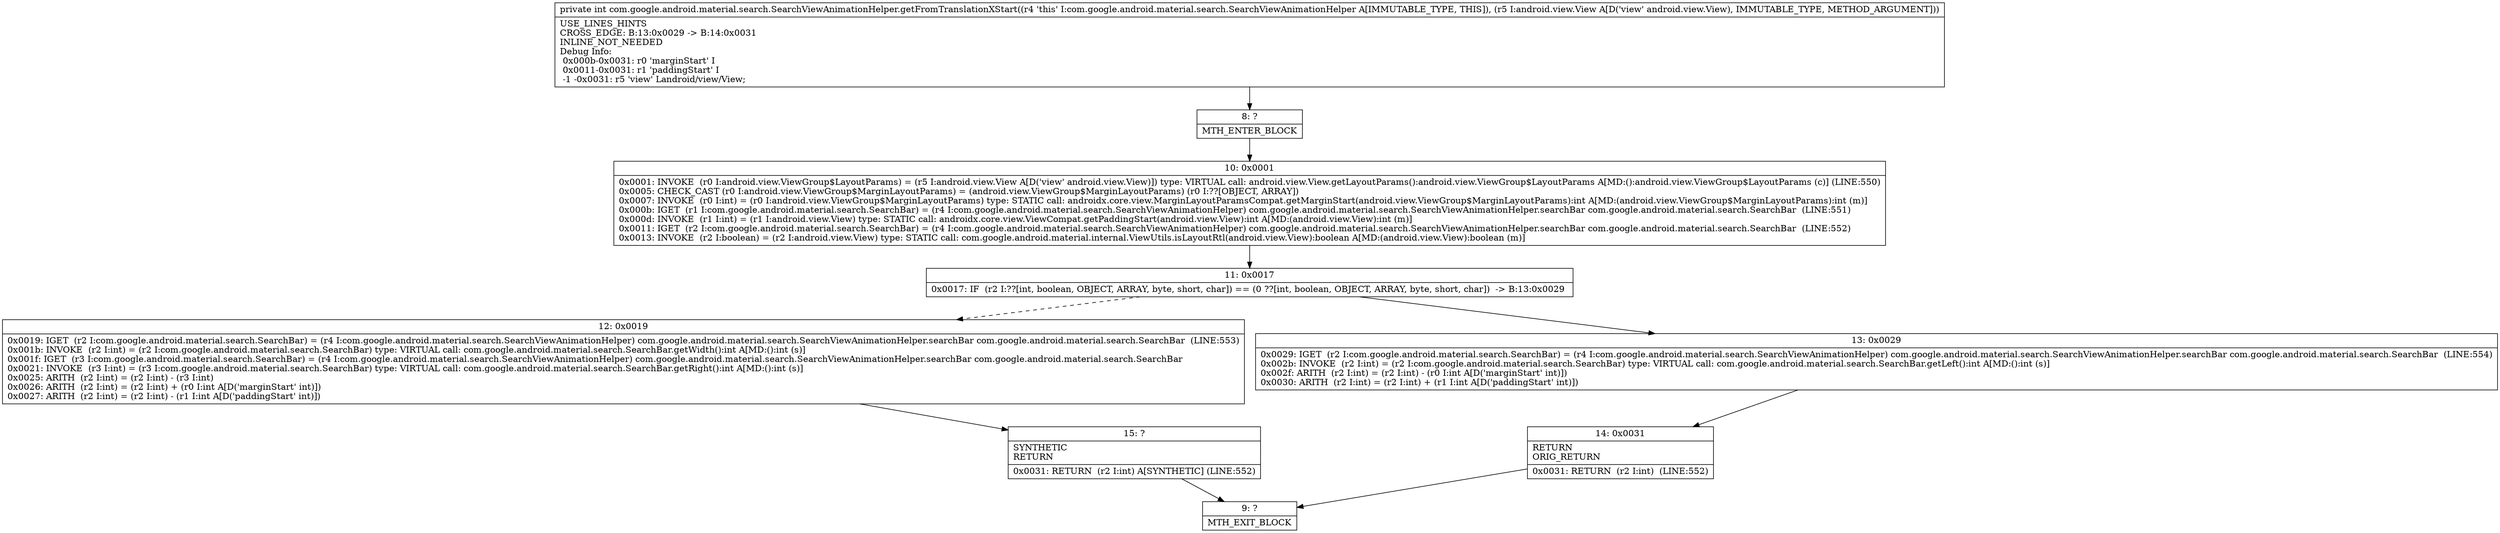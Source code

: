 digraph "CFG forcom.google.android.material.search.SearchViewAnimationHelper.getFromTranslationXStart(Landroid\/view\/View;)I" {
Node_8 [shape=record,label="{8\:\ ?|MTH_ENTER_BLOCK\l}"];
Node_10 [shape=record,label="{10\:\ 0x0001|0x0001: INVOKE  (r0 I:android.view.ViewGroup$LayoutParams) = (r5 I:android.view.View A[D('view' android.view.View)]) type: VIRTUAL call: android.view.View.getLayoutParams():android.view.ViewGroup$LayoutParams A[MD:():android.view.ViewGroup$LayoutParams (c)] (LINE:550)\l0x0005: CHECK_CAST (r0 I:android.view.ViewGroup$MarginLayoutParams) = (android.view.ViewGroup$MarginLayoutParams) (r0 I:??[OBJECT, ARRAY]) \l0x0007: INVOKE  (r0 I:int) = (r0 I:android.view.ViewGroup$MarginLayoutParams) type: STATIC call: androidx.core.view.MarginLayoutParamsCompat.getMarginStart(android.view.ViewGroup$MarginLayoutParams):int A[MD:(android.view.ViewGroup$MarginLayoutParams):int (m)]\l0x000b: IGET  (r1 I:com.google.android.material.search.SearchBar) = (r4 I:com.google.android.material.search.SearchViewAnimationHelper) com.google.android.material.search.SearchViewAnimationHelper.searchBar com.google.android.material.search.SearchBar  (LINE:551)\l0x000d: INVOKE  (r1 I:int) = (r1 I:android.view.View) type: STATIC call: androidx.core.view.ViewCompat.getPaddingStart(android.view.View):int A[MD:(android.view.View):int (m)]\l0x0011: IGET  (r2 I:com.google.android.material.search.SearchBar) = (r4 I:com.google.android.material.search.SearchViewAnimationHelper) com.google.android.material.search.SearchViewAnimationHelper.searchBar com.google.android.material.search.SearchBar  (LINE:552)\l0x0013: INVOKE  (r2 I:boolean) = (r2 I:android.view.View) type: STATIC call: com.google.android.material.internal.ViewUtils.isLayoutRtl(android.view.View):boolean A[MD:(android.view.View):boolean (m)]\l}"];
Node_11 [shape=record,label="{11\:\ 0x0017|0x0017: IF  (r2 I:??[int, boolean, OBJECT, ARRAY, byte, short, char]) == (0 ??[int, boolean, OBJECT, ARRAY, byte, short, char])  \-\> B:13:0x0029 \l}"];
Node_12 [shape=record,label="{12\:\ 0x0019|0x0019: IGET  (r2 I:com.google.android.material.search.SearchBar) = (r4 I:com.google.android.material.search.SearchViewAnimationHelper) com.google.android.material.search.SearchViewAnimationHelper.searchBar com.google.android.material.search.SearchBar  (LINE:553)\l0x001b: INVOKE  (r2 I:int) = (r2 I:com.google.android.material.search.SearchBar) type: VIRTUAL call: com.google.android.material.search.SearchBar.getWidth():int A[MD:():int (s)]\l0x001f: IGET  (r3 I:com.google.android.material.search.SearchBar) = (r4 I:com.google.android.material.search.SearchViewAnimationHelper) com.google.android.material.search.SearchViewAnimationHelper.searchBar com.google.android.material.search.SearchBar \l0x0021: INVOKE  (r3 I:int) = (r3 I:com.google.android.material.search.SearchBar) type: VIRTUAL call: com.google.android.material.search.SearchBar.getRight():int A[MD:():int (s)]\l0x0025: ARITH  (r2 I:int) = (r2 I:int) \- (r3 I:int) \l0x0026: ARITH  (r2 I:int) = (r2 I:int) + (r0 I:int A[D('marginStart' int)]) \l0x0027: ARITH  (r2 I:int) = (r2 I:int) \- (r1 I:int A[D('paddingStart' int)]) \l}"];
Node_15 [shape=record,label="{15\:\ ?|SYNTHETIC\lRETURN\l|0x0031: RETURN  (r2 I:int) A[SYNTHETIC] (LINE:552)\l}"];
Node_9 [shape=record,label="{9\:\ ?|MTH_EXIT_BLOCK\l}"];
Node_13 [shape=record,label="{13\:\ 0x0029|0x0029: IGET  (r2 I:com.google.android.material.search.SearchBar) = (r4 I:com.google.android.material.search.SearchViewAnimationHelper) com.google.android.material.search.SearchViewAnimationHelper.searchBar com.google.android.material.search.SearchBar  (LINE:554)\l0x002b: INVOKE  (r2 I:int) = (r2 I:com.google.android.material.search.SearchBar) type: VIRTUAL call: com.google.android.material.search.SearchBar.getLeft():int A[MD:():int (s)]\l0x002f: ARITH  (r2 I:int) = (r2 I:int) \- (r0 I:int A[D('marginStart' int)]) \l0x0030: ARITH  (r2 I:int) = (r2 I:int) + (r1 I:int A[D('paddingStart' int)]) \l}"];
Node_14 [shape=record,label="{14\:\ 0x0031|RETURN\lORIG_RETURN\l|0x0031: RETURN  (r2 I:int)  (LINE:552)\l}"];
MethodNode[shape=record,label="{private int com.google.android.material.search.SearchViewAnimationHelper.getFromTranslationXStart((r4 'this' I:com.google.android.material.search.SearchViewAnimationHelper A[IMMUTABLE_TYPE, THIS]), (r5 I:android.view.View A[D('view' android.view.View), IMMUTABLE_TYPE, METHOD_ARGUMENT]))  | USE_LINES_HINTS\lCROSS_EDGE: B:13:0x0029 \-\> B:14:0x0031\lINLINE_NOT_NEEDED\lDebug Info:\l  0x000b\-0x0031: r0 'marginStart' I\l  0x0011\-0x0031: r1 'paddingStart' I\l  \-1 \-0x0031: r5 'view' Landroid\/view\/View;\l}"];
MethodNode -> Node_8;Node_8 -> Node_10;
Node_10 -> Node_11;
Node_11 -> Node_12[style=dashed];
Node_11 -> Node_13;
Node_12 -> Node_15;
Node_15 -> Node_9;
Node_13 -> Node_14;
Node_14 -> Node_9;
}

